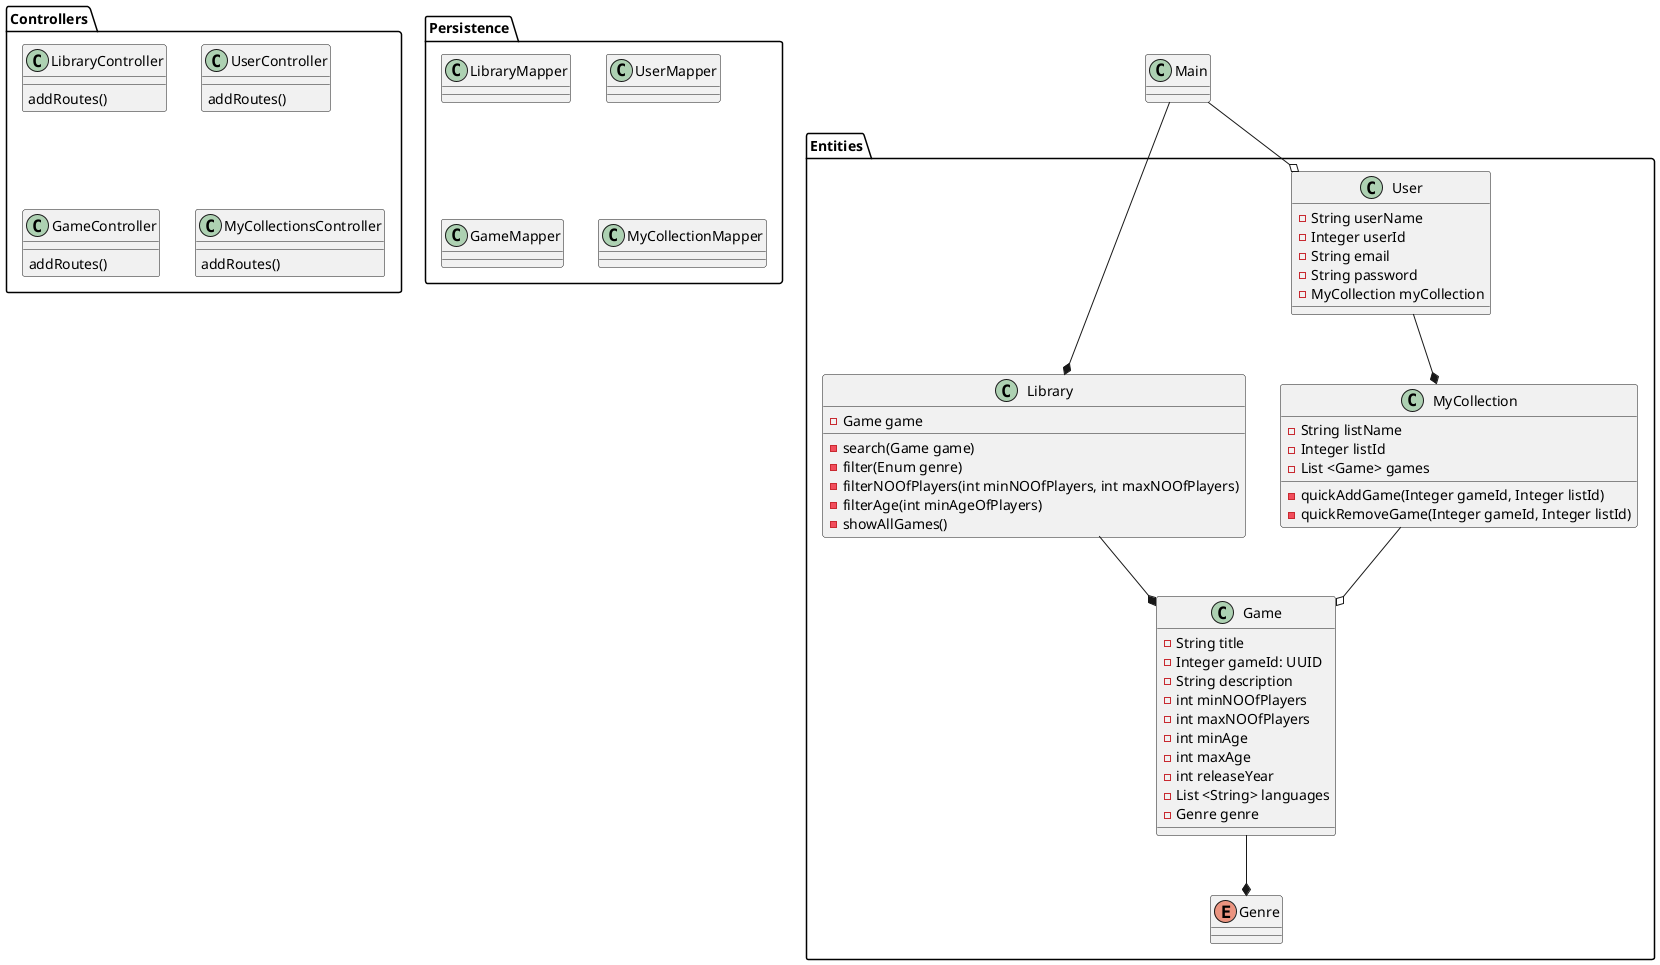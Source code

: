 @startuml ClassDiagramUS1+2
'Alt+D = preview


class Main{
'BoardGameApp
}

package Entities{

    class Library{
        -Game game
        -search(Game game)
        -filter(Enum genre)
        -filterNOOfPlayers(int minNOOfPlayers, int maxNOOfPlayers)
        -filterAge(int minAgeOfPlayers)
        -showAllGames()
    }

    class User{
        -String userName
        -Integer userId
        -String email
        -String password
        -MyCollection myCollection
    }

    class MyCollection{
        -String listName
        -Integer listId
        -List <Game> games
        -quickAddGame(Integer gameId, Integer listId)
        -quickRemoveGame(Integer gameId, Integer listId)
    } 

    class Game {
        -String title
        -Integer gameId: UUID
        -String description
        -int minNOOfPlayers
        -int maxNOOfPlayers
        -int minAge
        -int maxAge
        -int releaseYear
        -List <String> languages
        -Genre genre
    }

    enum Genre{
    }
}

'Vi har ikke fokus på persistence og controllers i denne iteration, hvorfor vi bare har de to packages med, men ikke har udviklet dem
package Controllers{
    class LibraryController{
        addRoutes()
    }

    class UserController{
        addRoutes()
    }

    class GameController{
        addRoutes()
    }

    class MyCollectionsController{
        addRoutes()
    }

}

package Persistence{
    class LibraryMapper{}

    class UserMapper{}

    class GameMapper{}

    class MyCollectionMapper{}

}

'Relations
'Entities
Main --* Library
Main --o User
User --* MyCollection
MyCollection --o Game
Library --* Game
Game --* Genre


@enduml

implements ..|>
extends <|-- (is-a)
composition *-- (must-have)
Aggregation o-- (can-have)
Associering <-- (knows-of)
Dependency ..> (uses)